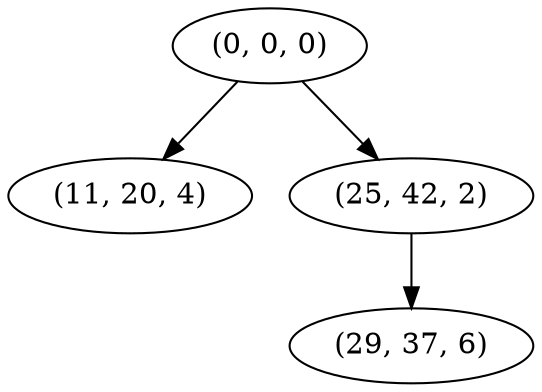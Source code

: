 digraph tree {
    "(0, 0, 0)";
    "(11, 20, 4)";
    "(25, 42, 2)";
    "(29, 37, 6)";
    "(0, 0, 0)" -> "(11, 20, 4)";
    "(0, 0, 0)" -> "(25, 42, 2)";
    "(25, 42, 2)" -> "(29, 37, 6)";
}
